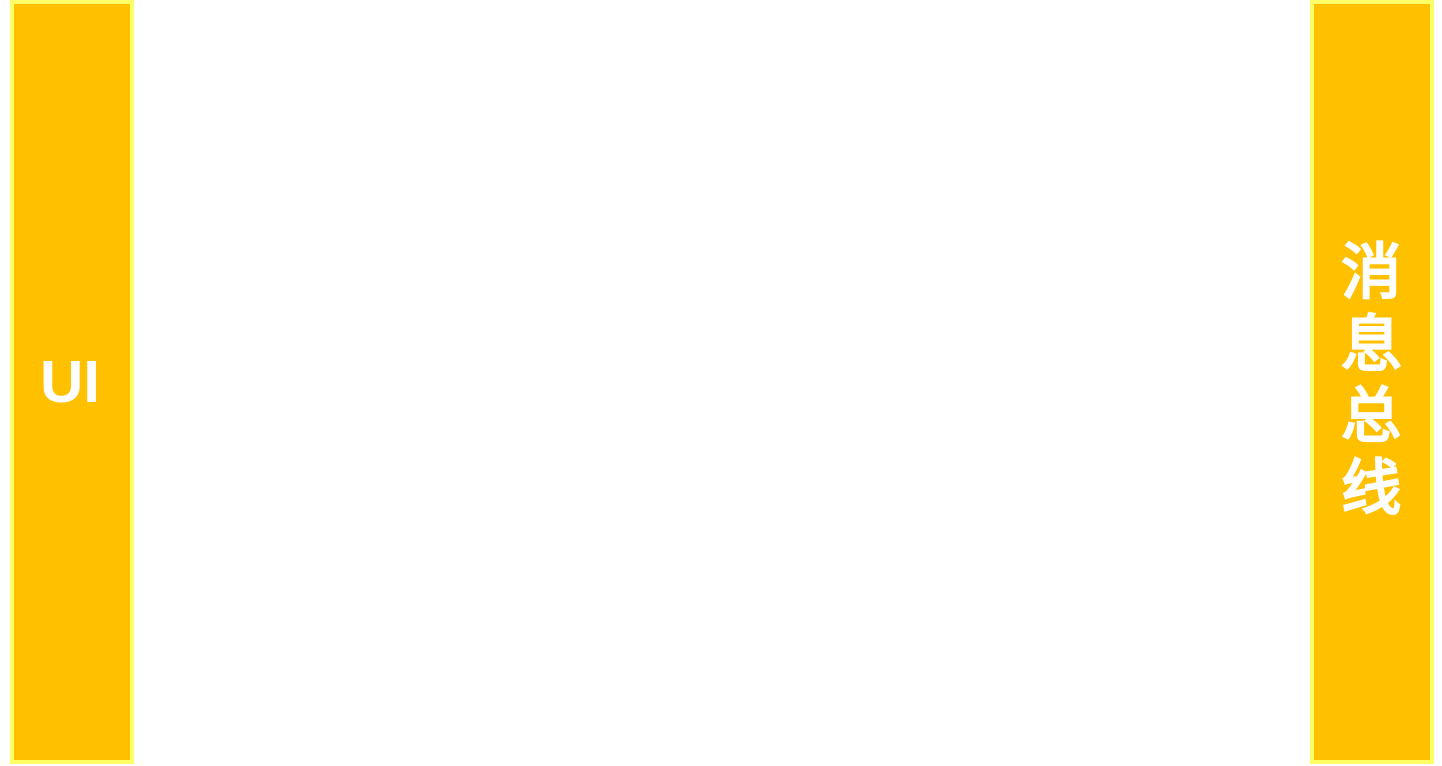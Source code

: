 <mxfile version="13.5.8" type="device"><diagram id="wz3ivTUJUA-gnOwY9p4D" name="Page-1"><mxGraphModel dx="1038" dy="548" grid="1" gridSize="10" guides="1" tooltips="1" connect="1" arrows="1" fold="1" page="1" pageScale="1" pageWidth="827" pageHeight="1169" math="0" shadow="0"><root><mxCell id="0"/><mxCell id="1" parent="0"/><mxCell id="IVLps_Ma5Oz1iUowwYE9-1" value="" style="rounded=0;whiteSpace=wrap;html=1;direction=south;fontColor=#FFC000;labelBackgroundColor=#FFC000;fillColor=#FFC000;labelBorderColor=#FFC000;strokeWidth=2;strokeColor=#FFFF66;" parent="1" vertex="1"><mxGeometry x="686" y="50" width="60" height="380" as="geometry"/></mxCell><mxCell id="IVLps_Ma5Oz1iUowwYE9-2" value="消&lt;br style=&quot;font-size: 30px;&quot;&gt;息&lt;br style=&quot;font-size: 30px;&quot;&gt;总&lt;br style=&quot;font-size: 30px;&quot;&gt;线" style="text;html=1;strokeColor=none;fillColor=none;align=center;verticalAlign=middle;whiteSpace=wrap;rounded=0;rotation=0;fontStyle=1;fontSize=30;fontColor=#FFFFFF;" parent="1" vertex="1"><mxGeometry x="680" y="229" width="70" height="20" as="geometry"/></mxCell><mxCell id="IVLps_Ma5Oz1iUowwYE9-5" value="" style="rounded=0;whiteSpace=wrap;html=1;direction=south;fontColor=#FFC000;labelBackgroundColor=#FFC000;fillColor=#FFC000;labelBorderColor=#FFC000;strokeWidth=2;strokeColor=#FFFF66;" parent="1" vertex="1"><mxGeometry x="36" y="50" width="60" height="380" as="geometry"/></mxCell><mxCell id="IVLps_Ma5Oz1iUowwYE9-6" value="UI" style="text;html=1;strokeColor=none;fillColor=none;align=center;verticalAlign=middle;whiteSpace=wrap;rounded=0;rotation=0;fontStyle=1;fontSize=30;fontColor=#FFFFFF;" parent="1" vertex="1"><mxGeometry x="30" y="229" width="70" height="20" as="geometry"/></mxCell></root></mxGraphModel></diagram></mxfile>